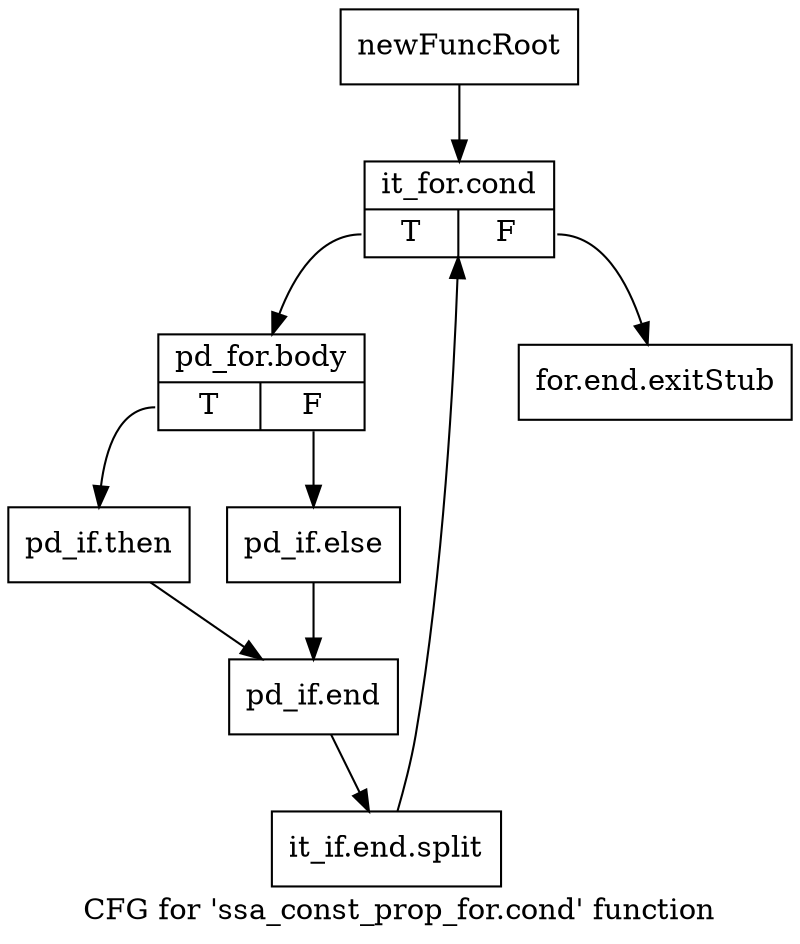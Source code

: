 digraph "CFG for 'ssa_const_prop_for.cond' function" {
	label="CFG for 'ssa_const_prop_for.cond' function";

	Node0xc322c10 [shape=record,label="{newFuncRoot}"];
	Node0xc322c10 -> Node0xc322cb0;
	Node0xc322c60 [shape=record,label="{for.end.exitStub}"];
	Node0xc322cb0 [shape=record,label="{it_for.cond|{<s0>T|<s1>F}}"];
	Node0xc322cb0:s0 -> Node0xc322d00;
	Node0xc322cb0:s1 -> Node0xc322c60;
	Node0xc322d00 [shape=record,label="{pd_for.body|{<s0>T|<s1>F}}"];
	Node0xc322d00:s0 -> Node0xc322da0;
	Node0xc322d00:s1 -> Node0xc322d50;
	Node0xc322d50 [shape=record,label="{pd_if.else}"];
	Node0xc322d50 -> Node0xc322df0;
	Node0xc322da0 [shape=record,label="{pd_if.then}"];
	Node0xc322da0 -> Node0xc322df0;
	Node0xc322df0 [shape=record,label="{pd_if.end}"];
	Node0xc322df0 -> Node0xfd23cd0;
	Node0xfd23cd0 [shape=record,label="{it_if.end.split}"];
	Node0xfd23cd0 -> Node0xc322cb0;
}
